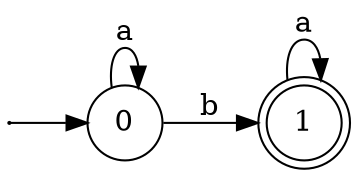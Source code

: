 digraph G {    
    shape   = circle;
    rankdir = LR;
    size    = "5,7";

    start [label="",width=0.00001,height=0.00001];

    start -> 0;
    0 [label = "0", shape = circle];
    1 [label = "1", shape = circle, peripheries = 2];

    0 -> 0 [label = "a"]
    0 -> 1 [label = "b"]
    1 -> 1 [label = "a"]
}

